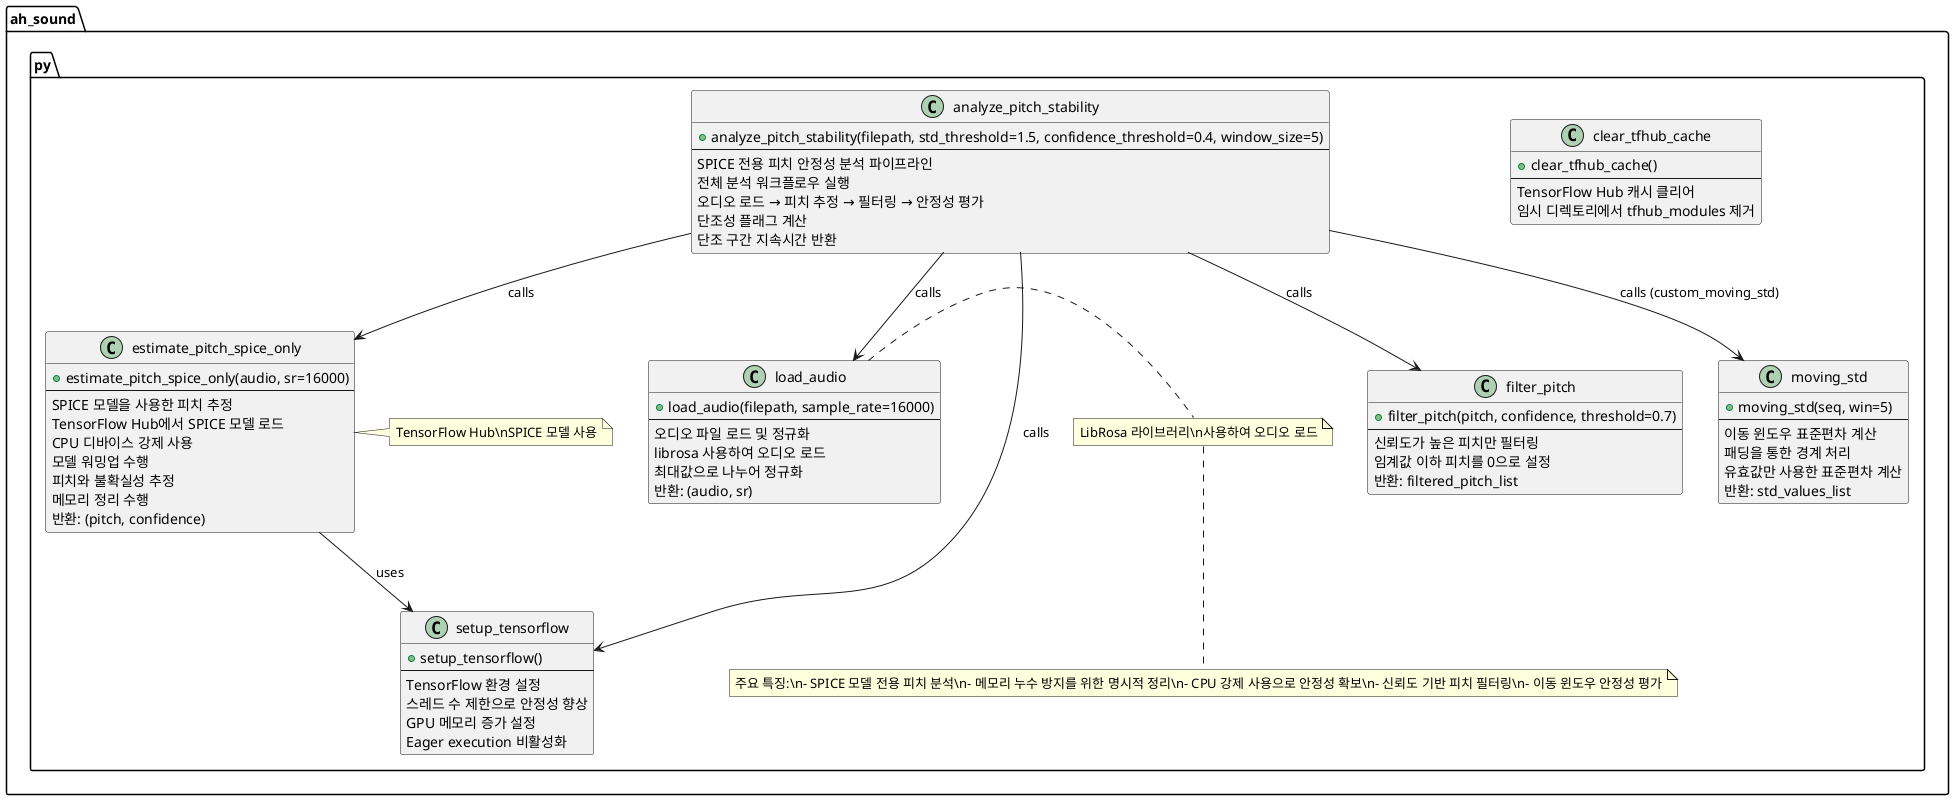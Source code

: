 @startuml ah_sound_model

!define FUNCTION class

package "ah_sound.py" {
    
    FUNCTION setup_tensorflow {
        +setup_tensorflow()
        --
        TensorFlow 환경 설정
        스레드 수 제한으로 안정성 향상
        GPU 메모리 증가 설정
        Eager execution 비활성화
    }
    
    FUNCTION clear_tfhub_cache {
        +clear_tfhub_cache()
        --
        TensorFlow Hub 캐시 클리어
        임시 디렉토리에서 tfhub_modules 제거
    }
    
    FUNCTION load_audio {
        +load_audio(filepath, sample_rate=16000)
        --
        오디오 파일 로드 및 정규화
        librosa 사용하여 오디오 로드
        최대값으로 나누어 정규화
        반환: (audio, sr)
    }
    
    FUNCTION estimate_pitch_spice_only {
        +estimate_pitch_spice_only(audio, sr=16000)
        --
        SPICE 모델을 사용한 피치 추정
        TensorFlow Hub에서 SPICE 모델 로드
        CPU 디바이스 강제 사용
        모델 워밍업 수행
        피치와 불확실성 추정
        메모리 정리 수행
        반환: (pitch, confidence)
    }
    
    FUNCTION filter_pitch {
        +filter_pitch(pitch, confidence, threshold=0.7)
        --
        신뢰도가 높은 피치만 필터링
        임계값 이하 피치를 0으로 설정
        반환: filtered_pitch_list
    }
    
    FUNCTION moving_std {
        +moving_std(seq, win=5)
        --
        이동 윈도우 표준편차 계산
        패딩을 통한 경계 처리
        유효값만 사용한 표준편차 계산
        반환: std_values_list
    }
    
    FUNCTION analyze_pitch_stability {
        +analyze_pitch_stability(filepath, std_threshold=1.5, confidence_threshold=0.4, window_size=5)
        --
        SPICE 전용 피치 안정성 분석 파이프라인
        전체 분석 워크플로우 실행
        오디오 로드 → 피치 추정 → 필터링 → 안정성 평가
        단조성 플래그 계산
        단조 구간 지속시간 반환
    }
    
    ' 함수 간 호출 관계
    analyze_pitch_stability --> setup_tensorflow : calls
    analyze_pitch_stability --> load_audio : calls
    analyze_pitch_stability --> estimate_pitch_spice_only : calls
    analyze_pitch_stability --> filter_pitch : calls
    analyze_pitch_stability --> moving_std : calls (custom_moving_std)
    
    estimate_pitch_spice_only --> setup_tensorflow : uses
    
    ' 외부 의존성
    note right of estimate_pitch_spice_only : TensorFlow Hub\\nSPICE 모델 사용
    note right of load_audio : LibRosa 라이브러리\\n사용하여 오디오 로드
    note bottom : 주요 특징:\\n- SPICE 모델 전용 피치 분석\\n- 메모리 누수 방지를 위한 명시적 정리\\n- CPU 강제 사용으로 안정성 확보\\n- 신뢰도 기반 피치 필터링\\n- 이동 윈도우 안정성 평가
}

@enduml